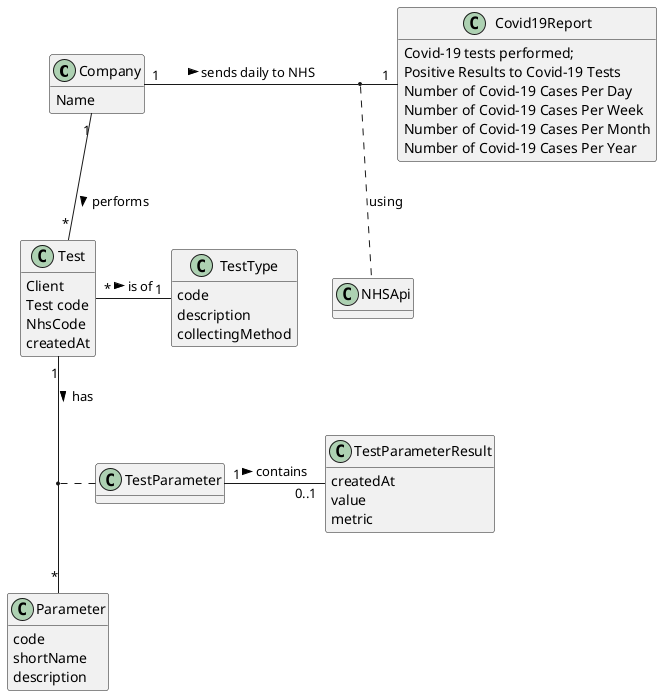 @startuml
'https://plantuml.com/use-case-diagram
hide methods

class Company{
Name
}

class Covid19Report{
Covid-19 tests performed;
Positive Results to Covid-19 Tests
Number of Covid-19 Cases Per Day
Number of Covid-19 Cases Per Week
Number of Covid-19 Cases Per Month
Number of Covid-19 Cases Per Year
}

class TestType{
code
description
collectingMethod
}

class Test{
Client
Test code
NhsCode
createdAt
}

class TestParameterResult{
createdAt
value
metric
}

class TestParameter{
}

class Parameter{
code
shortName
description
}


Company "1" - "1" Covid19Report : sends daily to NHS >
Test "1" -- "*" Parameter : has >
Test "*" - "1" TestType: is of >
TestParameter "1" - "0..1" TestParameterResult: contains >
(Test, Parameter) .. TestParameter
Company "1" -- "*" Test: performs >
(Company, Covid19Report) .. NHSApi: using


@enduml